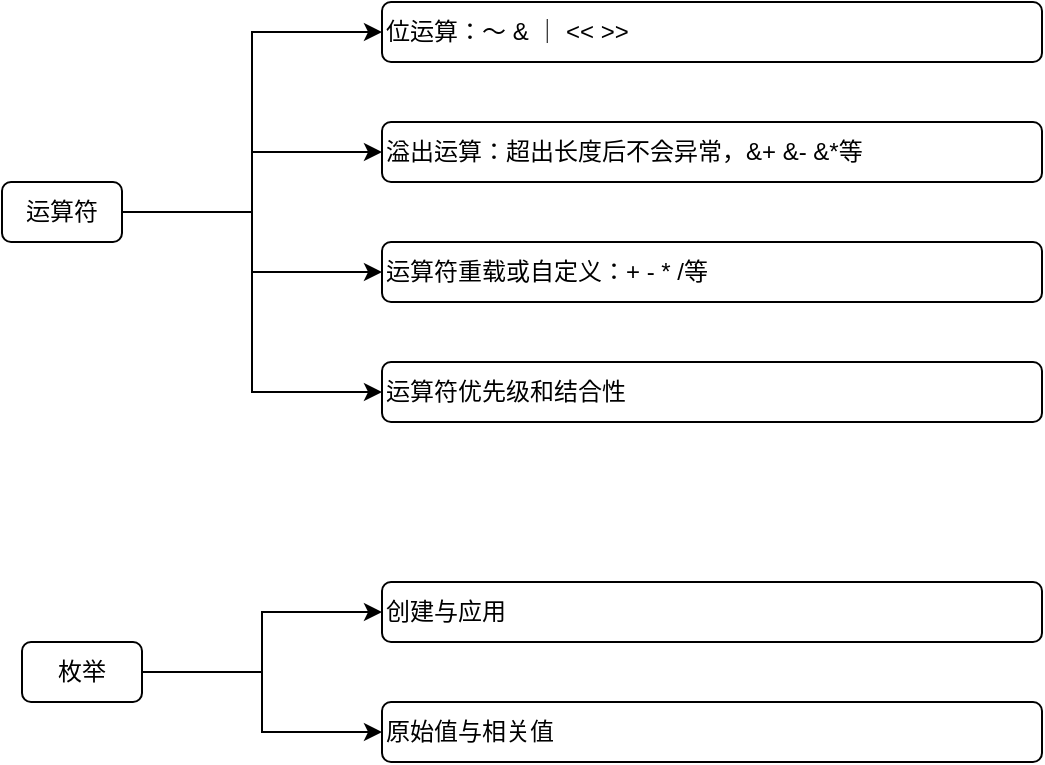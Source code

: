 <mxfile version="13.8.2" type="device"><diagram id="SnI3-SJvkWO3VcoM42Oc" name="Page-1"><mxGraphModel dx="1426" dy="700" grid="1" gridSize="10" guides="1" tooltips="1" connect="1" arrows="1" fold="1" page="1" pageScale="1" pageWidth="827" pageHeight="1169" math="0" shadow="0"><root><mxCell id="0"/><mxCell id="1" parent="0"/><mxCell id="_L1FKGszPzmXNduYRj58-6" style="edgeStyle=orthogonalEdgeStyle;rounded=0;orthogonalLoop=1;jettySize=auto;html=1;entryX=0;entryY=0.5;entryDx=0;entryDy=0;" edge="1" parent="1" source="_L1FKGszPzmXNduYRj58-1" target="_L1FKGszPzmXNduYRj58-2"><mxGeometry relative="1" as="geometry"/></mxCell><mxCell id="_L1FKGszPzmXNduYRj58-7" style="edgeStyle=orthogonalEdgeStyle;rounded=0;orthogonalLoop=1;jettySize=auto;html=1;entryX=0;entryY=0.5;entryDx=0;entryDy=0;" edge="1" parent="1" source="_L1FKGszPzmXNduYRj58-1" target="_L1FKGszPzmXNduYRj58-3"><mxGeometry relative="1" as="geometry"/></mxCell><mxCell id="_L1FKGszPzmXNduYRj58-8" style="edgeStyle=orthogonalEdgeStyle;rounded=0;orthogonalLoop=1;jettySize=auto;html=1;" edge="1" parent="1" source="_L1FKGszPzmXNduYRj58-1" target="_L1FKGszPzmXNduYRj58-4"><mxGeometry relative="1" as="geometry"/></mxCell><mxCell id="_L1FKGszPzmXNduYRj58-9" style="edgeStyle=orthogonalEdgeStyle;rounded=0;orthogonalLoop=1;jettySize=auto;html=1;entryX=0;entryY=0.5;entryDx=0;entryDy=0;" edge="1" parent="1" source="_L1FKGszPzmXNduYRj58-1" target="_L1FKGszPzmXNduYRj58-5"><mxGeometry relative="1" as="geometry"/></mxCell><mxCell id="_L1FKGszPzmXNduYRj58-1" value="运算符" style="rounded=1;whiteSpace=wrap;html=1;" vertex="1" parent="1"><mxGeometry x="130" y="130" width="60" height="30" as="geometry"/></mxCell><mxCell id="_L1FKGszPzmXNduYRj58-2" value="位运算：～ &amp;amp; ｜ &amp;lt;&amp;lt; &amp;gt;&amp;gt;" style="rounded=1;whiteSpace=wrap;html=1;align=left;" vertex="1" parent="1"><mxGeometry x="320" y="40" width="330" height="30" as="geometry"/></mxCell><mxCell id="_L1FKGszPzmXNduYRj58-3" value="溢出运算：超出长度后不会异常，&amp;amp;+ &amp;amp;- &amp;amp;*等" style="rounded=1;whiteSpace=wrap;html=1;align=left;" vertex="1" parent="1"><mxGeometry x="320" y="100" width="330" height="30" as="geometry"/></mxCell><mxCell id="_L1FKGszPzmXNduYRj58-4" value="运算符重载或自定义：+ - * /等" style="rounded=1;whiteSpace=wrap;html=1;align=left;" vertex="1" parent="1"><mxGeometry x="320" y="160" width="330" height="30" as="geometry"/></mxCell><mxCell id="_L1FKGszPzmXNduYRj58-5" value="运算符优先级和结合性" style="rounded=1;whiteSpace=wrap;html=1;align=left;" vertex="1" parent="1"><mxGeometry x="320" y="220" width="330" height="30" as="geometry"/></mxCell><mxCell id="_L1FKGszPzmXNduYRj58-10" style="edgeStyle=orthogonalEdgeStyle;rounded=0;orthogonalLoop=1;jettySize=auto;html=1;entryX=0;entryY=0.5;entryDx=0;entryDy=0;" edge="1" parent="1" source="_L1FKGszPzmXNduYRj58-14" target="_L1FKGszPzmXNduYRj58-15"><mxGeometry relative="1" as="geometry"/></mxCell><mxCell id="_L1FKGszPzmXNduYRj58-11" style="edgeStyle=orthogonalEdgeStyle;rounded=0;orthogonalLoop=1;jettySize=auto;html=1;entryX=0;entryY=0.5;entryDx=0;entryDy=0;" edge="1" parent="1" source="_L1FKGszPzmXNduYRj58-14" target="_L1FKGszPzmXNduYRj58-16"><mxGeometry relative="1" as="geometry"/></mxCell><mxCell id="_L1FKGszPzmXNduYRj58-14" value="枚举" style="rounded=1;whiteSpace=wrap;html=1;" vertex="1" parent="1"><mxGeometry x="140" y="360" width="60" height="30" as="geometry"/></mxCell><mxCell id="_L1FKGszPzmXNduYRj58-15" value="创建与应用" style="rounded=1;whiteSpace=wrap;html=1;align=left;" vertex="1" parent="1"><mxGeometry x="320" y="330" width="330" height="30" as="geometry"/></mxCell><mxCell id="_L1FKGszPzmXNduYRj58-16" value="原始值与相关值" style="rounded=1;whiteSpace=wrap;html=1;align=left;" vertex="1" parent="1"><mxGeometry x="320" y="390" width="330" height="30" as="geometry"/></mxCell></root></mxGraphModel></diagram></mxfile>
